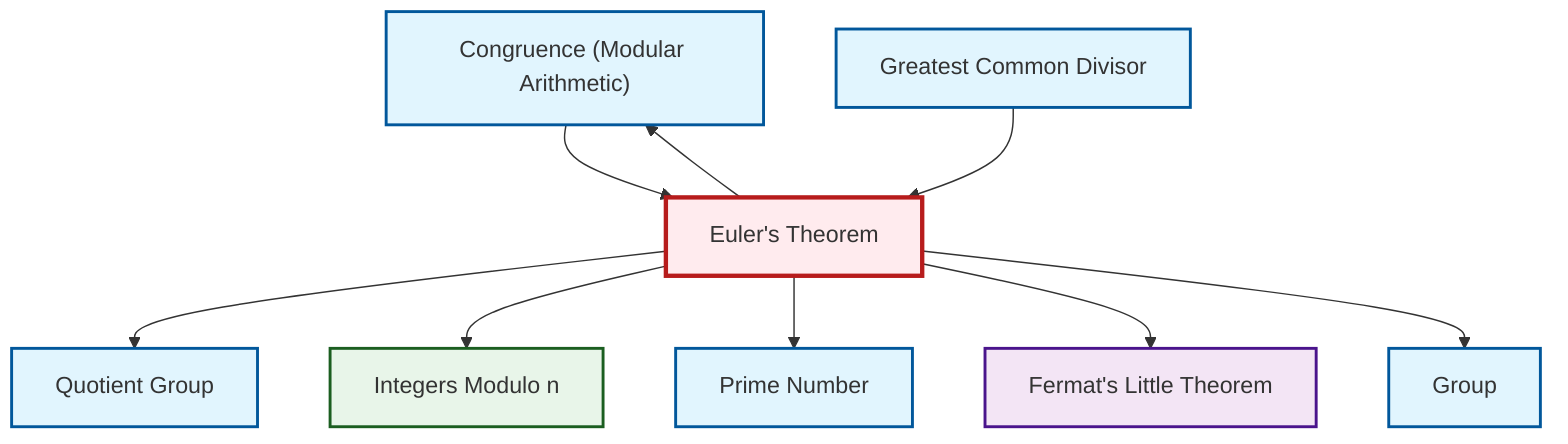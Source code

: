 graph TD
    classDef definition fill:#e1f5fe,stroke:#01579b,stroke-width:2px
    classDef theorem fill:#f3e5f5,stroke:#4a148c,stroke-width:2px
    classDef axiom fill:#fff3e0,stroke:#e65100,stroke-width:2px
    classDef example fill:#e8f5e9,stroke:#1b5e20,stroke-width:2px
    classDef current fill:#ffebee,stroke:#b71c1c,stroke-width:3px
    def-congruence["Congruence (Modular Arithmetic)"]:::definition
    def-gcd["Greatest Common Divisor"]:::definition
    ex-quotient-integers-mod-n["Integers Modulo n"]:::example
    def-prime["Prime Number"]:::definition
    thm-fermat-little["Fermat's Little Theorem"]:::theorem
    def-group["Group"]:::definition
    def-quotient-group["Quotient Group"]:::definition
    thm-euler["Euler's Theorem"]:::theorem
    thm-euler --> def-quotient-group
    thm-euler --> ex-quotient-integers-mod-n
    thm-euler --> def-prime
    def-congruence --> thm-euler
    thm-euler --> thm-fermat-little
    thm-euler --> def-group
    def-gcd --> thm-euler
    thm-euler --> def-congruence
    class thm-euler current